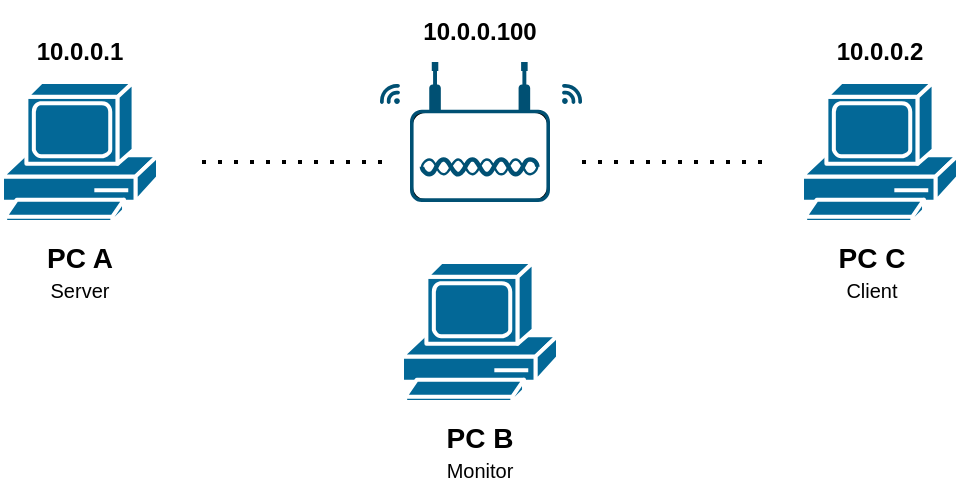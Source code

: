<mxfile version="20.7.4" type="device"><diagram id="G2jjYzZnuT7BI4AFq069" name="Page-1"><mxGraphModel dx="1075" dy="458" grid="1" gridSize="10" guides="1" tooltips="1" connect="1" arrows="1" fold="1" page="1" pageScale="1" pageWidth="1169" pageHeight="827" math="0" shadow="0"><root><mxCell id="0"/><mxCell id="1" parent="0"/><mxCell id="8RfCVvLsEH8JEINzDU0r-1" value="" style="rounded=1;whiteSpace=wrap;html=1;fillColor=#FFFFFF;" vertex="1" parent="1"><mxGeometry x="385" y="205" width="68" height="44" as="geometry"/></mxCell><mxCell id="-PI8U9yXIWV9t-f6Vkmj-9" value="" style="points=[[0.03,0.36,0],[0.18,0,0],[0.5,0.34,0],[0.82,0,0],[0.97,0.36,0],[1,0.67,0],[0.975,0.975,0],[0.5,1,0],[0.025,0.975,0],[0,0.67,0]];verticalLabelPosition=bottom;sketch=0;html=1;verticalAlign=top;aspect=fixed;align=center;pointerEvents=1;shape=mxgraph.cisco19.wireless_access_point;fillColor=#005073;strokeColor=none;" parent="1" vertex="1"><mxGeometry x="384" y="180" width="70" height="70" as="geometry"/></mxCell><mxCell id="-PI8U9yXIWV9t-f6Vkmj-6" value="" style="shape=mxgraph.cisco.computers_and_peripherals.pc;html=1;pointerEvents=1;dashed=0;fillColor=#036897;strokeColor=#ffffff;strokeWidth=2;verticalLabelPosition=bottom;verticalAlign=top;align=center;outlineConnect=0;" parent="1" vertex="1"><mxGeometry x="180" y="190" width="78" height="70" as="geometry"/></mxCell><mxCell id="-PI8U9yXIWV9t-f6Vkmj-7" value="" style="shape=mxgraph.cisco.computers_and_peripherals.pc;html=1;pointerEvents=1;dashed=0;fillColor=#036897;strokeColor=#ffffff;strokeWidth=2;verticalLabelPosition=bottom;verticalAlign=top;align=center;outlineConnect=0;" parent="1" vertex="1"><mxGeometry x="380" y="280" width="78" height="70" as="geometry"/></mxCell><mxCell id="-PI8U9yXIWV9t-f6Vkmj-8" value="" style="shape=mxgraph.cisco.computers_and_peripherals.pc;html=1;pointerEvents=1;dashed=0;fillColor=#036897;strokeColor=#ffffff;strokeWidth=2;verticalLabelPosition=bottom;verticalAlign=top;align=center;outlineConnect=0;" parent="1" vertex="1"><mxGeometry x="580" y="190" width="78" height="70" as="geometry"/></mxCell><mxCell id="-PI8U9yXIWV9t-f6Vkmj-12" value="" style="endArrow=none;dashed=1;html=1;dashPattern=1 3;strokeWidth=2;rounded=0;" parent="1" edge="1"><mxGeometry width="50" height="50" relative="1" as="geometry"><mxPoint x="470" y="230" as="sourcePoint"/><mxPoint x="560" y="230" as="targetPoint"/></mxGeometry></mxCell><mxCell id="-PI8U9yXIWV9t-f6Vkmj-13" value="" style="endArrow=none;dashed=1;html=1;dashPattern=1 3;strokeWidth=2;rounded=0;" parent="1" edge="1"><mxGeometry width="50" height="50" relative="1" as="geometry"><mxPoint x="280" y="230" as="sourcePoint"/><mxPoint x="370" y="230" as="targetPoint"/></mxGeometry></mxCell><mxCell id="-PI8U9yXIWV9t-f6Vkmj-15" value="" style="points=[[0.005,0.09,0],[0.08,0,0],[0.76,0.25,0],[1,0.92,0],[0.91,0.995,0],[0.57,0.995,0],[0.045,0.955,0],[0.005,0.43,0]];verticalLabelPosition=bottom;sketch=0;html=1;verticalAlign=top;aspect=fixed;align=center;pointerEvents=1;shape=mxgraph.cisco19.3g_4g_indicator;fillColor=#005073;strokeColor=none;direction=north;" parent="1" vertex="1"><mxGeometry x="369" y="191" width="10" height="10" as="geometry"/></mxCell><mxCell id="-PI8U9yXIWV9t-f6Vkmj-20" value="" style="points=[[0.005,0.09,0],[0.08,0,0],[0.76,0.25,0],[1,0.92,0],[0.91,0.995,0],[0.57,0.995,0],[0.045,0.955,0],[0.005,0.43,0]];verticalLabelPosition=bottom;sketch=0;html=1;verticalAlign=top;aspect=fixed;align=center;pointerEvents=1;shape=mxgraph.cisco19.3g_4g_indicator;fillColor=#005073;strokeColor=none;direction=east;" parent="1" vertex="1"><mxGeometry x="460" y="191" width="10" height="10" as="geometry"/></mxCell><mxCell id="-PI8U9yXIWV9t-f6Vkmj-24" value="&lt;font style=&quot;&quot;&gt;&lt;span style=&quot;font-size: 14px;&quot;&gt;&lt;b&gt;PC B&lt;/b&gt;&lt;/span&gt;&lt;br&gt;&lt;font style=&quot;font-size: 10px;&quot;&gt;Monitor&lt;/font&gt;&lt;br&gt;&lt;/font&gt;" style="text;html=1;strokeColor=none;fillColor=none;align=center;verticalAlign=middle;whiteSpace=wrap;rounded=0;" parent="1" vertex="1"><mxGeometry x="389" y="370" width="60" height="10" as="geometry"/></mxCell><mxCell id="-PI8U9yXIWV9t-f6Vkmj-25" value="&lt;font style=&quot;&quot;&gt;&lt;span style=&quot;font-size: 14px;&quot;&gt;&lt;b&gt;PC C&lt;/b&gt;&lt;/span&gt;&lt;br&gt;&lt;span style=&quot;font-size: 10px;&quot;&gt;Client&lt;/span&gt;&lt;br&gt;&lt;/font&gt;" style="text;html=1;strokeColor=none;fillColor=none;align=center;verticalAlign=middle;whiteSpace=wrap;rounded=0;" parent="1" vertex="1"><mxGeometry x="585" y="280" width="60" height="10" as="geometry"/></mxCell><mxCell id="-PI8U9yXIWV9t-f6Vkmj-26" value="&lt;font style=&quot;&quot;&gt;&lt;span style=&quot;font-size: 14px;&quot;&gt;&lt;b&gt;PC A&lt;/b&gt;&lt;/span&gt;&lt;br&gt;&lt;span style=&quot;font-size: 10px;&quot;&gt;Server&lt;/span&gt;&lt;br&gt;&lt;/font&gt;" style="text;html=1;strokeColor=none;fillColor=none;align=center;verticalAlign=middle;whiteSpace=wrap;rounded=0;" parent="1" vertex="1"><mxGeometry x="189" y="280" width="60" height="10" as="geometry"/></mxCell><mxCell id="-PI8U9yXIWV9t-f6Vkmj-27" value="&lt;b&gt;&lt;font style=&quot;font-size: 12px;&quot;&gt;10.0.0.2&lt;/font&gt;&lt;/b&gt;" style="text;html=1;strokeColor=none;fillColor=none;align=center;verticalAlign=middle;whiteSpace=wrap;rounded=0;fontSize=10;" parent="1" vertex="1"><mxGeometry x="589" y="159" width="60" height="31" as="geometry"/></mxCell><mxCell id="-PI8U9yXIWV9t-f6Vkmj-28" value="&lt;b&gt;&lt;font style=&quot;font-size: 12px;&quot;&gt;10.0.0.1&lt;/font&gt;&lt;/b&gt;" style="text;html=1;strokeColor=none;fillColor=none;align=center;verticalAlign=middle;whiteSpace=wrap;rounded=0;fontSize=10;" parent="1" vertex="1"><mxGeometry x="189" y="159" width="60" height="31" as="geometry"/></mxCell><mxCell id="-PI8U9yXIWV9t-f6Vkmj-29" value="&lt;b&gt;&lt;font style=&quot;font-size: 12px;&quot;&gt;10.0.0.100&lt;/font&gt;&lt;/b&gt;" style="text;html=1;strokeColor=none;fillColor=none;align=center;verticalAlign=middle;whiteSpace=wrap;rounded=0;fontSize=10;" parent="1" vertex="1"><mxGeometry x="389" y="149" width="60" height="31" as="geometry"/></mxCell></root></mxGraphModel></diagram></mxfile>